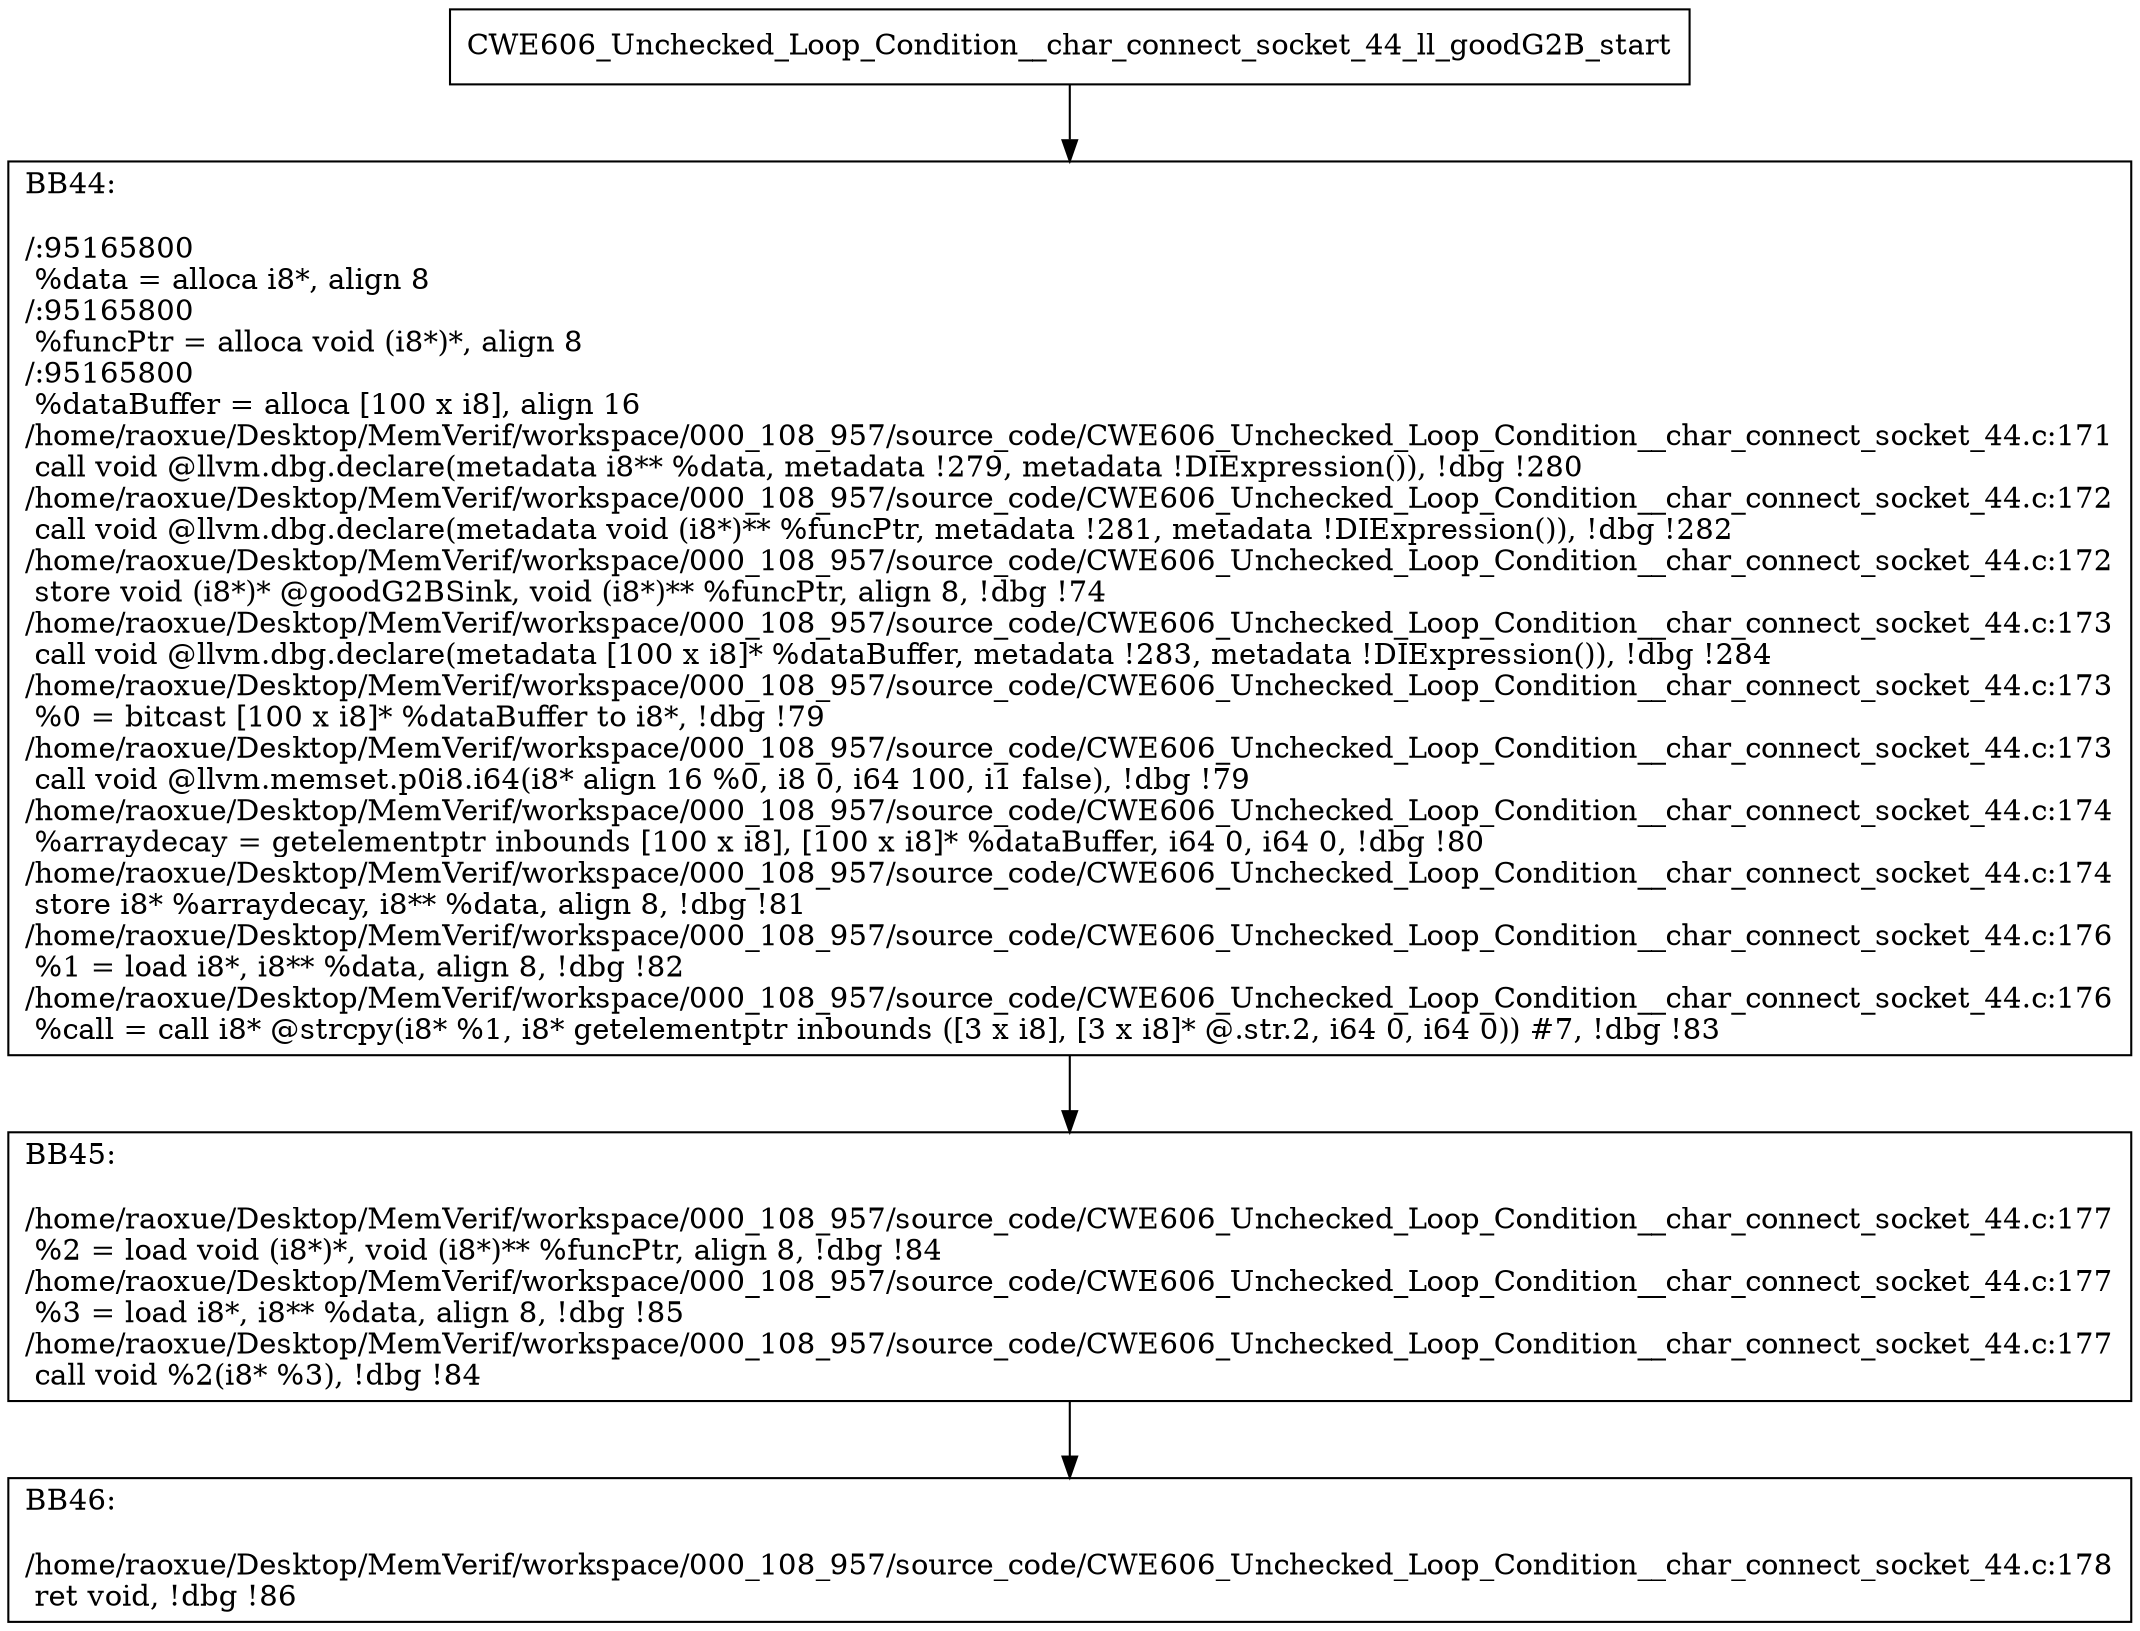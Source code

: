 digraph "CFG for'CWE606_Unchecked_Loop_Condition__char_connect_socket_44_ll_goodG2B' function" {
	BBCWE606_Unchecked_Loop_Condition__char_connect_socket_44_ll_goodG2B_start[shape=record,label="{CWE606_Unchecked_Loop_Condition__char_connect_socket_44_ll_goodG2B_start}"];
	BBCWE606_Unchecked_Loop_Condition__char_connect_socket_44_ll_goodG2B_start-> CWE606_Unchecked_Loop_Condition__char_connect_socket_44_ll_goodG2BBB44;
	CWE606_Unchecked_Loop_Condition__char_connect_socket_44_ll_goodG2BBB44 [shape=record, label="{BB44:\l\l/:95165800\l
  %data = alloca i8*, align 8\l
/:95165800\l
  %funcPtr = alloca void (i8*)*, align 8\l
/:95165800\l
  %dataBuffer = alloca [100 x i8], align 16\l
/home/raoxue/Desktop/MemVerif/workspace/000_108_957/source_code/CWE606_Unchecked_Loop_Condition__char_connect_socket_44.c:171\l
  call void @llvm.dbg.declare(metadata i8** %data, metadata !279, metadata !DIExpression()), !dbg !280\l
/home/raoxue/Desktop/MemVerif/workspace/000_108_957/source_code/CWE606_Unchecked_Loop_Condition__char_connect_socket_44.c:172\l
  call void @llvm.dbg.declare(metadata void (i8*)** %funcPtr, metadata !281, metadata !DIExpression()), !dbg !282\l
/home/raoxue/Desktop/MemVerif/workspace/000_108_957/source_code/CWE606_Unchecked_Loop_Condition__char_connect_socket_44.c:172\l
  store void (i8*)* @goodG2BSink, void (i8*)** %funcPtr, align 8, !dbg !74\l
/home/raoxue/Desktop/MemVerif/workspace/000_108_957/source_code/CWE606_Unchecked_Loop_Condition__char_connect_socket_44.c:173\l
  call void @llvm.dbg.declare(metadata [100 x i8]* %dataBuffer, metadata !283, metadata !DIExpression()), !dbg !284\l
/home/raoxue/Desktop/MemVerif/workspace/000_108_957/source_code/CWE606_Unchecked_Loop_Condition__char_connect_socket_44.c:173\l
  %0 = bitcast [100 x i8]* %dataBuffer to i8*, !dbg !79\l
/home/raoxue/Desktop/MemVerif/workspace/000_108_957/source_code/CWE606_Unchecked_Loop_Condition__char_connect_socket_44.c:173\l
  call void @llvm.memset.p0i8.i64(i8* align 16 %0, i8 0, i64 100, i1 false), !dbg !79\l
/home/raoxue/Desktop/MemVerif/workspace/000_108_957/source_code/CWE606_Unchecked_Loop_Condition__char_connect_socket_44.c:174\l
  %arraydecay = getelementptr inbounds [100 x i8], [100 x i8]* %dataBuffer, i64 0, i64 0, !dbg !80\l
/home/raoxue/Desktop/MemVerif/workspace/000_108_957/source_code/CWE606_Unchecked_Loop_Condition__char_connect_socket_44.c:174\l
  store i8* %arraydecay, i8** %data, align 8, !dbg !81\l
/home/raoxue/Desktop/MemVerif/workspace/000_108_957/source_code/CWE606_Unchecked_Loop_Condition__char_connect_socket_44.c:176\l
  %1 = load i8*, i8** %data, align 8, !dbg !82\l
/home/raoxue/Desktop/MemVerif/workspace/000_108_957/source_code/CWE606_Unchecked_Loop_Condition__char_connect_socket_44.c:176\l
  %call = call i8* @strcpy(i8* %1, i8* getelementptr inbounds ([3 x i8], [3 x i8]* @.str.2, i64 0, i64 0)) #7, !dbg !83\l
}"];
	CWE606_Unchecked_Loop_Condition__char_connect_socket_44_ll_goodG2BBB44-> CWE606_Unchecked_Loop_Condition__char_connect_socket_44_ll_goodG2BBB45;
	CWE606_Unchecked_Loop_Condition__char_connect_socket_44_ll_goodG2BBB45 [shape=record, label="{BB45:\l\l/home/raoxue/Desktop/MemVerif/workspace/000_108_957/source_code/CWE606_Unchecked_Loop_Condition__char_connect_socket_44.c:177\l
  %2 = load void (i8*)*, void (i8*)** %funcPtr, align 8, !dbg !84\l
/home/raoxue/Desktop/MemVerif/workspace/000_108_957/source_code/CWE606_Unchecked_Loop_Condition__char_connect_socket_44.c:177\l
  %3 = load i8*, i8** %data, align 8, !dbg !85\l
/home/raoxue/Desktop/MemVerif/workspace/000_108_957/source_code/CWE606_Unchecked_Loop_Condition__char_connect_socket_44.c:177\l
  call void %2(i8* %3), !dbg !84\l
}"];
	CWE606_Unchecked_Loop_Condition__char_connect_socket_44_ll_goodG2BBB45-> CWE606_Unchecked_Loop_Condition__char_connect_socket_44_ll_goodG2BBB46;
	CWE606_Unchecked_Loop_Condition__char_connect_socket_44_ll_goodG2BBB46 [shape=record, label="{BB46:\l\l/home/raoxue/Desktop/MemVerif/workspace/000_108_957/source_code/CWE606_Unchecked_Loop_Condition__char_connect_socket_44.c:178\l
  ret void, !dbg !86\l
}"];
}
